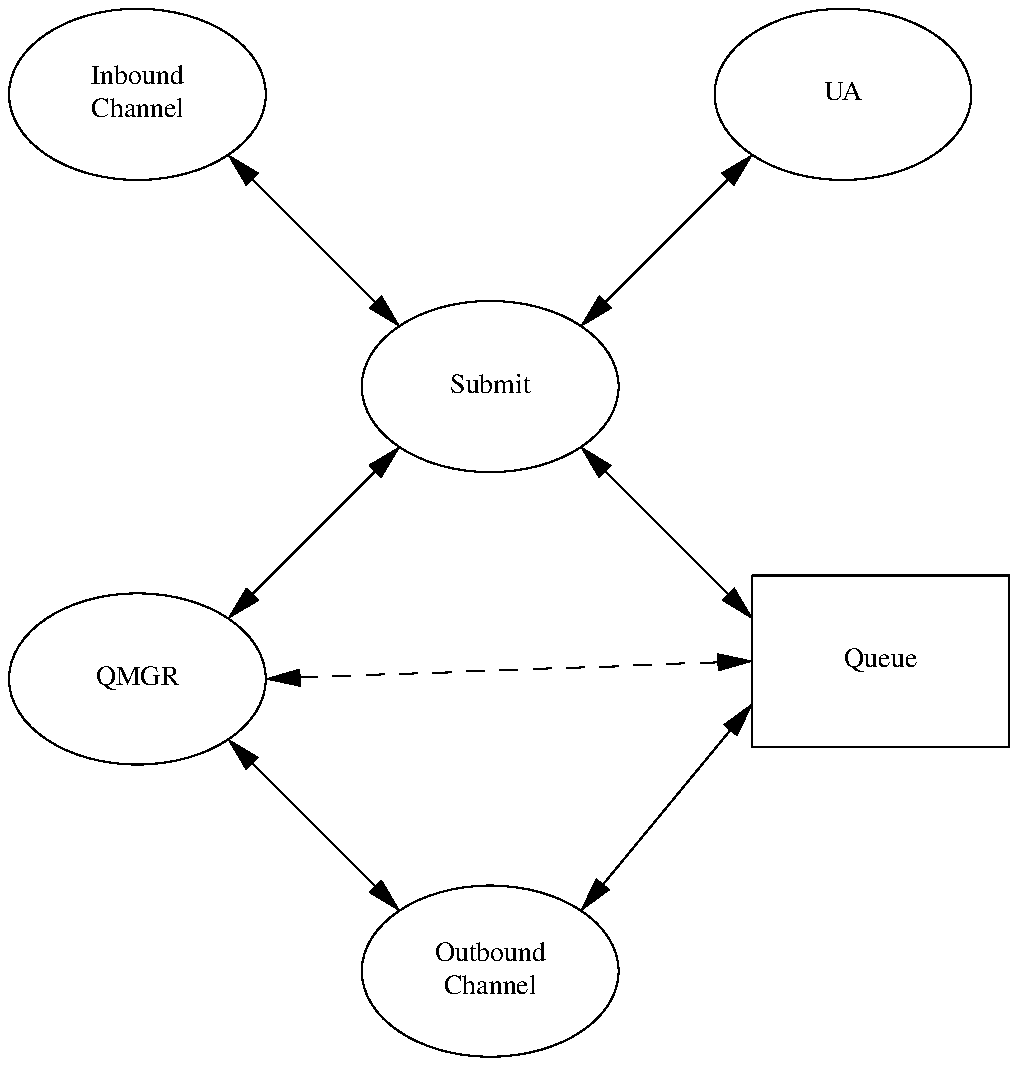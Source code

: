 .PS 5
Inb:	ellipse "Inbound" "Channel"
	line <-> down right from Inb.se
Submit:	ellipse	"Submit" with .nw at last line .end
	line <-> up right from Submit.ne
	ellipse "UA" with .sw at last line .end
	line <-> down left from Submit.sw
Qmgr:	ellipse "QMGR" with .ne at last line .end
	line <-> down right from Qmgr.se
Out:	ellipse "Outbound" "Channel" with .nw at last line .end
	line <-> down right from Submit.se
Que:	box "Queue" with .nw at last line .end + (0, boxht/4)
	line <-> dashed from Qmgr.e to Que.w
	line <-> from 3/4<Que.nw,Que.sw> to Out.ne
.PE
